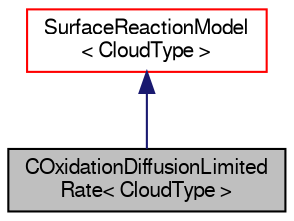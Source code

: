 digraph "COxidationDiffusionLimitedRate&lt; CloudType &gt;"
{
  bgcolor="transparent";
  edge [fontname="FreeSans",fontsize="10",labelfontname="FreeSans",labelfontsize="10"];
  node [fontname="FreeSans",fontsize="10",shape=record];
  Node4 [label="COxidationDiffusionLimited\lRate\< CloudType \>",height=0.2,width=0.4,color="black", fillcolor="grey75", style="filled", fontcolor="black"];
  Node5 -> Node4 [dir="back",color="midnightblue",fontsize="10",style="solid",fontname="FreeSans"];
  Node5 [label="SurfaceReactionModel\l\< CloudType \>",height=0.2,width=0.4,color="red",URL="$a23822.html",tooltip="Templated surface reaction model class. "];
}
